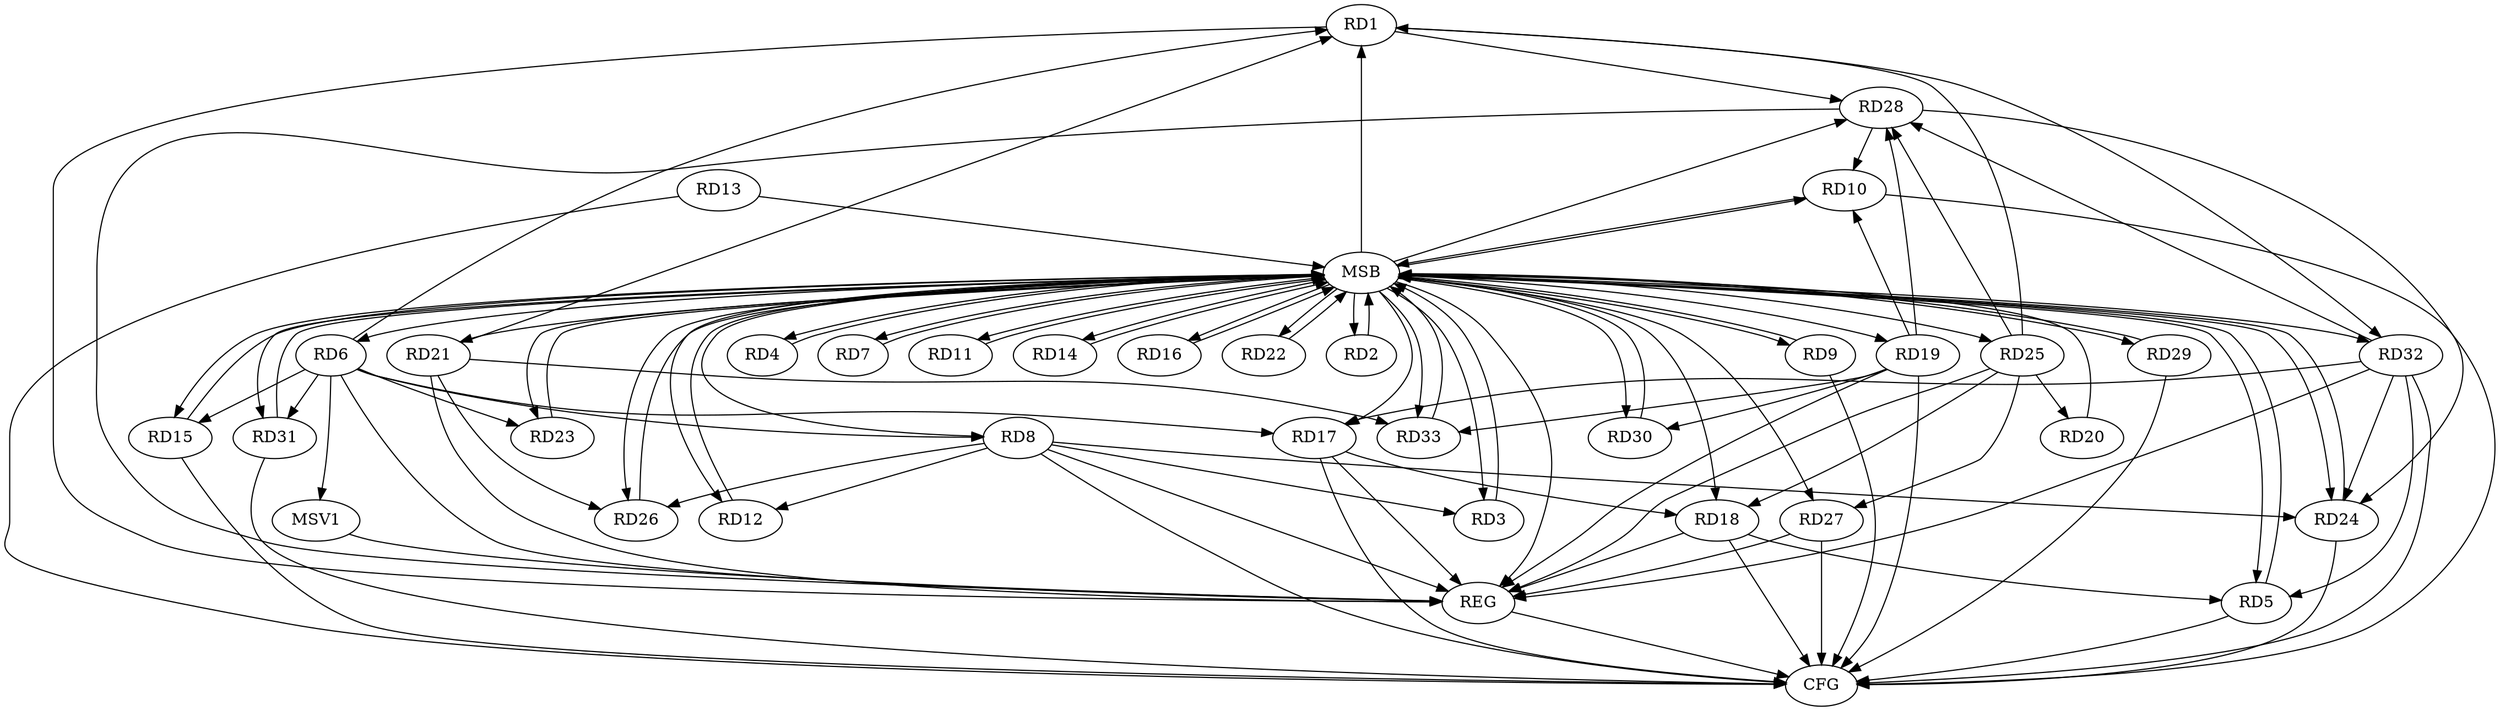 strict digraph G {
  RD1 [ label="RD1" ];
  RD2 [ label="RD2" ];
  RD3 [ label="RD3" ];
  RD4 [ label="RD4" ];
  RD5 [ label="RD5" ];
  RD6 [ label="RD6" ];
  RD7 [ label="RD7" ];
  RD8 [ label="RD8" ];
  RD9 [ label="RD9" ];
  RD10 [ label="RD10" ];
  RD11 [ label="RD11" ];
  RD12 [ label="RD12" ];
  RD13 [ label="RD13" ];
  RD14 [ label="RD14" ];
  RD15 [ label="RD15" ];
  RD16 [ label="RD16" ];
  RD17 [ label="RD17" ];
  RD18 [ label="RD18" ];
  RD19 [ label="RD19" ];
  RD20 [ label="RD20" ];
  RD21 [ label="RD21" ];
  RD22 [ label="RD22" ];
  RD23 [ label="RD23" ];
  RD24 [ label="RD24" ];
  RD25 [ label="RD25" ];
  RD26 [ label="RD26" ];
  RD27 [ label="RD27" ];
  RD28 [ label="RD28" ];
  RD29 [ label="RD29" ];
  RD30 [ label="RD30" ];
  RD31 [ label="RD31" ];
  RD32 [ label="RD32" ];
  RD33 [ label="RD33" ];
  REG [ label="REG" ];
  MSB [ label="MSB" ];
  CFG [ label="CFG" ];
  MSV1 [ label="MSV1" ];
  RD6 -> RD1;
  RD21 -> RD1;
  RD25 -> RD1;
  RD1 -> RD28;
  RD1 -> RD32;
  RD8 -> RD3;
  RD18 -> RD5;
  RD32 -> RD5;
  RD6 -> RD8;
  RD6 -> RD15;
  RD6 -> RD17;
  RD6 -> RD23;
  RD6 -> RD31;
  RD8 -> RD12;
  RD8 -> RD24;
  RD8 -> RD26;
  RD19 -> RD10;
  RD28 -> RD10;
  RD17 -> RD18;
  RD32 -> RD17;
  RD25 -> RD18;
  RD19 -> RD28;
  RD19 -> RD30;
  RD19 -> RD33;
  RD25 -> RD20;
  RD21 -> RD26;
  RD21 -> RD33;
  RD28 -> RD24;
  RD32 -> RD24;
  RD25 -> RD27;
  RD25 -> RD28;
  RD32 -> RD28;
  RD1 -> REG;
  RD6 -> REG;
  RD8 -> REG;
  RD17 -> REG;
  RD18 -> REG;
  RD19 -> REG;
  RD21 -> REG;
  RD25 -> REG;
  RD27 -> REG;
  RD28 -> REG;
  RD32 -> REG;
  RD2 -> MSB;
  MSB -> RD16;
  MSB -> RD18;
  MSB -> RD27;
  MSB -> REG;
  RD3 -> MSB;
  MSB -> RD15;
  MSB -> RD23;
  MSB -> RD31;
  MSB -> RD32;
  RD4 -> MSB;
  MSB -> RD8;
  RD5 -> MSB;
  MSB -> RD28;
  RD7 -> MSB;
  MSB -> RD14;
  RD9 -> MSB;
  MSB -> RD2;
  MSB -> RD26;
  MSB -> RD33;
  RD10 -> MSB;
  MSB -> RD4;
  MSB -> RD9;
  MSB -> RD25;
  MSB -> RD30;
  RD11 -> MSB;
  RD12 -> MSB;
  RD13 -> MSB;
  MSB -> RD17;
  RD14 -> MSB;
  MSB -> RD3;
  MSB -> RD11;
  RD15 -> MSB;
  MSB -> RD12;
  MSB -> RD24;
  RD16 -> MSB;
  RD20 -> MSB;
  MSB -> RD29;
  RD22 -> MSB;
  MSB -> RD6;
  RD23 -> MSB;
  MSB -> RD7;
  RD24 -> MSB;
  MSB -> RD1;
  MSB -> RD21;
  RD26 -> MSB;
  MSB -> RD19;
  RD29 -> MSB;
  MSB -> RD10;
  RD30 -> MSB;
  MSB -> RD5;
  RD31 -> MSB;
  RD33 -> MSB;
  MSB -> RD22;
  RD10 -> CFG;
  RD29 -> CFG;
  RD5 -> CFG;
  RD9 -> CFG;
  RD17 -> CFG;
  RD15 -> CFG;
  RD18 -> CFG;
  RD13 -> CFG;
  RD31 -> CFG;
  RD24 -> CFG;
  RD27 -> CFG;
  RD19 -> CFG;
  RD32 -> CFG;
  RD8 -> CFG;
  REG -> CFG;
  RD6 -> MSV1;
  MSV1 -> REG;
}
